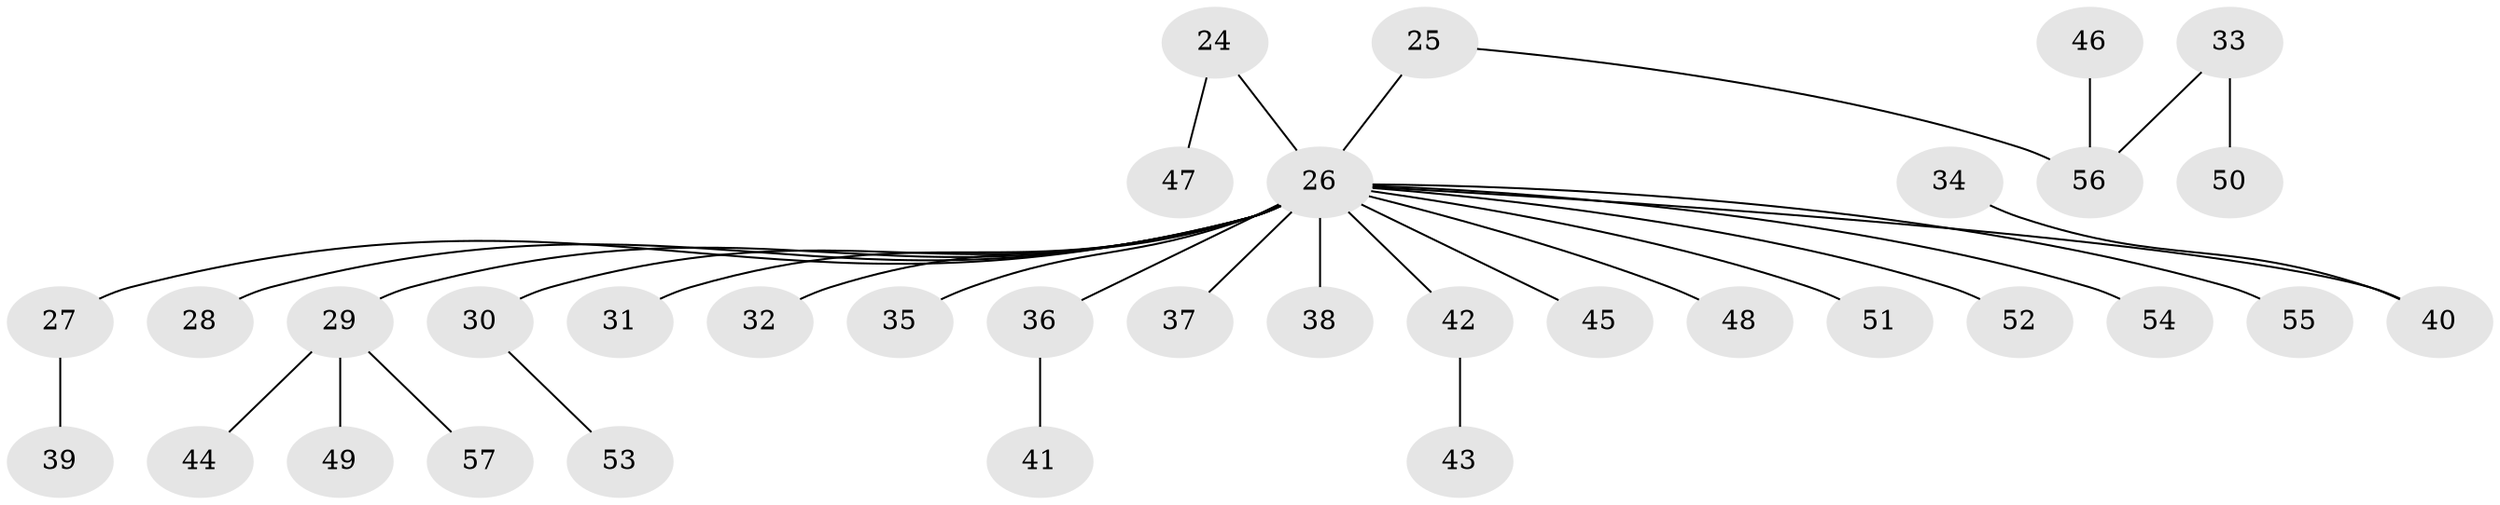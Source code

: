 // original degree distribution, {5: 0.05263157894736842, 4: 0.07017543859649122, 6: 0.017543859649122806, 3: 0.12280701754385964, 2: 0.21052631578947367, 1: 0.5263157894736842}
// Generated by graph-tools (version 1.1) at 2025/56/03/04/25 21:56:38]
// undirected, 34 vertices, 33 edges
graph export_dot {
graph [start="1"]
  node [color=gray90,style=filled];
  24;
  25 [super="+9"];
  26 [super="+10+13+15+14+18+20"];
  27;
  28;
  29;
  30;
  31;
  32;
  33;
  34;
  35;
  36;
  37;
  38;
  39;
  40 [super="+17"];
  41;
  42 [super="+22"];
  43;
  44;
  45;
  46;
  47;
  48;
  49;
  50;
  51;
  52;
  53;
  54;
  55;
  56 [super="+23"];
  57;
  24 -- 47;
  24 -- 26;
  25 -- 26;
  25 -- 56;
  26 -- 29;
  26 -- 32;
  26 -- 27;
  26 -- 28;
  26 -- 30;
  26 -- 31;
  26 -- 35;
  26 -- 36;
  26 -- 37;
  26 -- 38;
  26 -- 40;
  26 -- 45;
  26 -- 51;
  26 -- 52;
  26 -- 55;
  26 -- 48;
  26 -- 54;
  26 -- 42;
  27 -- 39;
  29 -- 44;
  29 -- 49;
  29 -- 57;
  30 -- 53;
  33 -- 50;
  33 -- 56;
  34 -- 40;
  36 -- 41;
  42 -- 43;
  46 -- 56;
}
